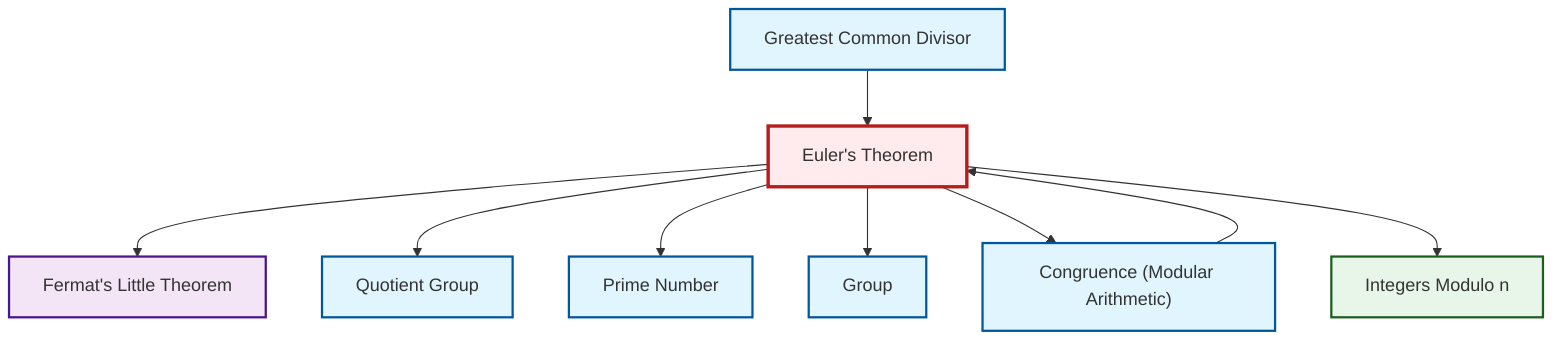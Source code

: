 graph TD
    classDef definition fill:#e1f5fe,stroke:#01579b,stroke-width:2px
    classDef theorem fill:#f3e5f5,stroke:#4a148c,stroke-width:2px
    classDef axiom fill:#fff3e0,stroke:#e65100,stroke-width:2px
    classDef example fill:#e8f5e9,stroke:#1b5e20,stroke-width:2px
    classDef current fill:#ffebee,stroke:#b71c1c,stroke-width:3px
    def-quotient-group["Quotient Group"]:::definition
    thm-euler["Euler's Theorem"]:::theorem
    thm-fermat-little["Fermat's Little Theorem"]:::theorem
    def-gcd["Greatest Common Divisor"]:::definition
    ex-quotient-integers-mod-n["Integers Modulo n"]:::example
    def-prime["Prime Number"]:::definition
    def-group["Group"]:::definition
    def-congruence["Congruence (Modular Arithmetic)"]:::definition
    def-congruence --> thm-euler
    def-gcd --> thm-euler
    thm-euler --> thm-fermat-little
    thm-euler --> def-quotient-group
    thm-euler --> def-prime
    thm-euler --> def-group
    thm-euler --> def-congruence
    thm-euler --> ex-quotient-integers-mod-n
    class thm-euler current